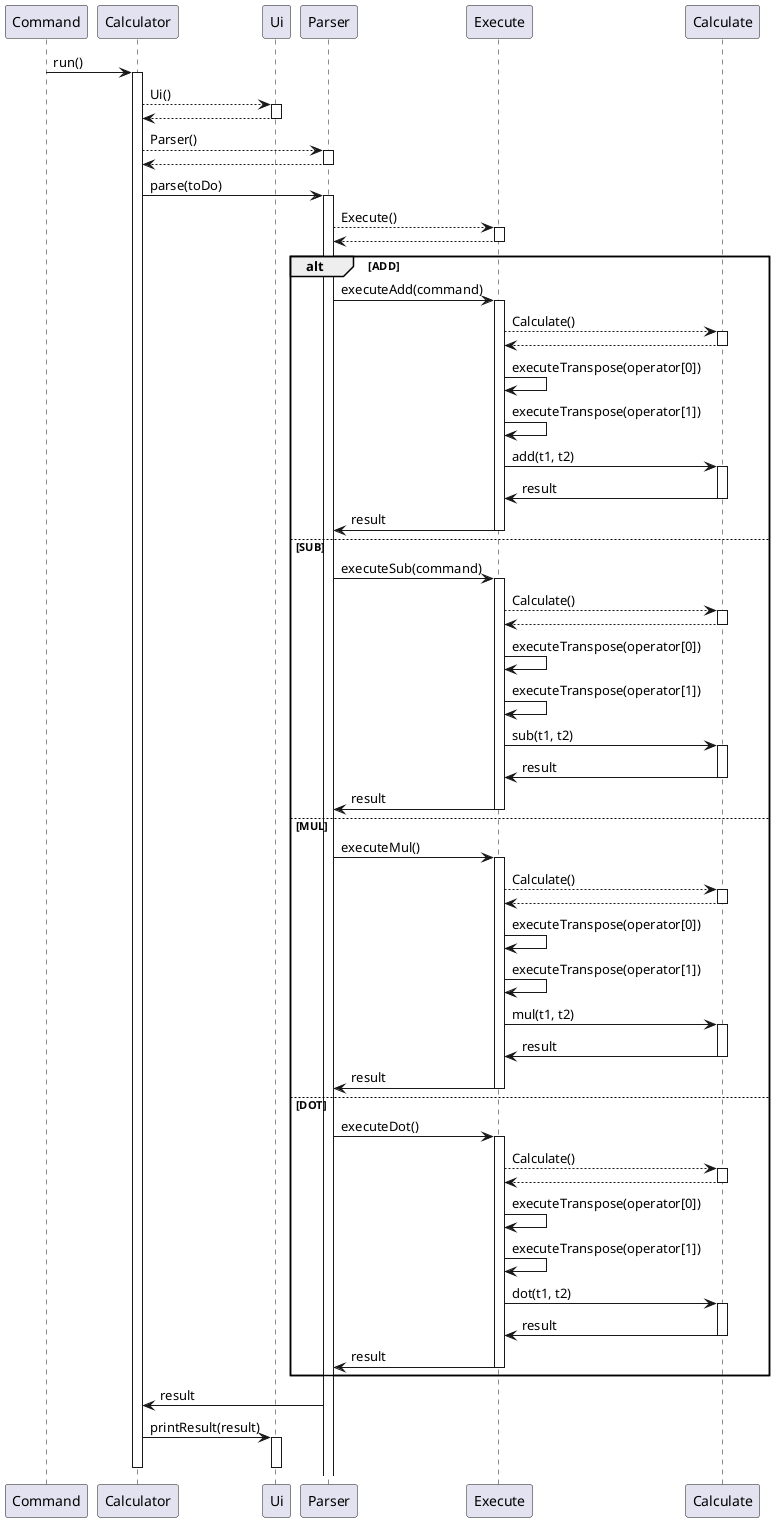 @startuml
'https://plantuml.com/sequence-diagram

Command -> Calculator : run()
activate Calculator

Calculator --> Ui : Ui()
activate Ui
Ui --> Calculator
deactivate Ui

Calculator --> Parser : Parser()
activate Parser
Parser --> Calculator
deactivate Parser

Calculator -> Parser : parse(toDo)
activate Parser

Parser --> Execute : Execute()
activate Execute
Execute --> Parser
deactivate Execute

alt ADD
    Parser -> Execute : executeAdd(command)
    activate Execute

    Execute --> Calculate : Calculate()
    activate Calculate
    Calculate --> Execute
    deactivate Calculate

    Execute -> Execute : executeTranspose(operator[0])
    Execute -> Execute : executeTranspose(operator[1])

    Execute -> Calculate : add(t1, t2)
    activate Calculate
    Calculate -> Execute : result
    deactivate Calculate

    Execute -> Parser : result
    deactivate Execute
else SUB
    Parser -> Execute : executeSub(command)
    activate Execute

    Execute --> Calculate : Calculate()
    activate Calculate
    Calculate --> Execute
    deactivate Calculate

    Execute -> Execute : executeTranspose(operator[0])
    Execute -> Execute : executeTranspose(operator[1])

    Execute -> Calculate : sub(t1, t2)
    activate Calculate
    Calculate -> Execute : result
    deactivate Calculate

    Execute -> Parser : result
    deactivate Execute
else MUL
    Parser -> Execute : executeMul()
    activate Execute

    Execute --> Calculate : Calculate()
    activate Calculate
    Calculate --> Execute
    deactivate Calculate

    Execute -> Execute : executeTranspose(operator[0])
    Execute -> Execute : executeTranspose(operator[1])

    Execute -> Calculate : mul(t1, t2)
    activate Calculate
    Calculate -> Execute : result
    deactivate Calculate

    Execute -> Parser : result
    deactivate Execute
else DOT
    Parser -> Execute : executeDot()
    activate Execute

    Execute --> Calculate : Calculate()
    activate Calculate
    Calculate --> Execute
    deactivate Calculate

    Execute -> Execute : executeTranspose(operator[0])
    Execute -> Execute : executeTranspose(operator[1])

    Execute -> Calculate : dot(t1, t2)
    activate Calculate
    Calculate -> Execute : result
    deactivate Calculate

    Execute -> Parser : result
    deactivate Execute
end

Parser -> Calculator : result


Calculator -> Ui : printResult(result)
activate Ui
deactivate Ui

deactivate Calculator

@enduml